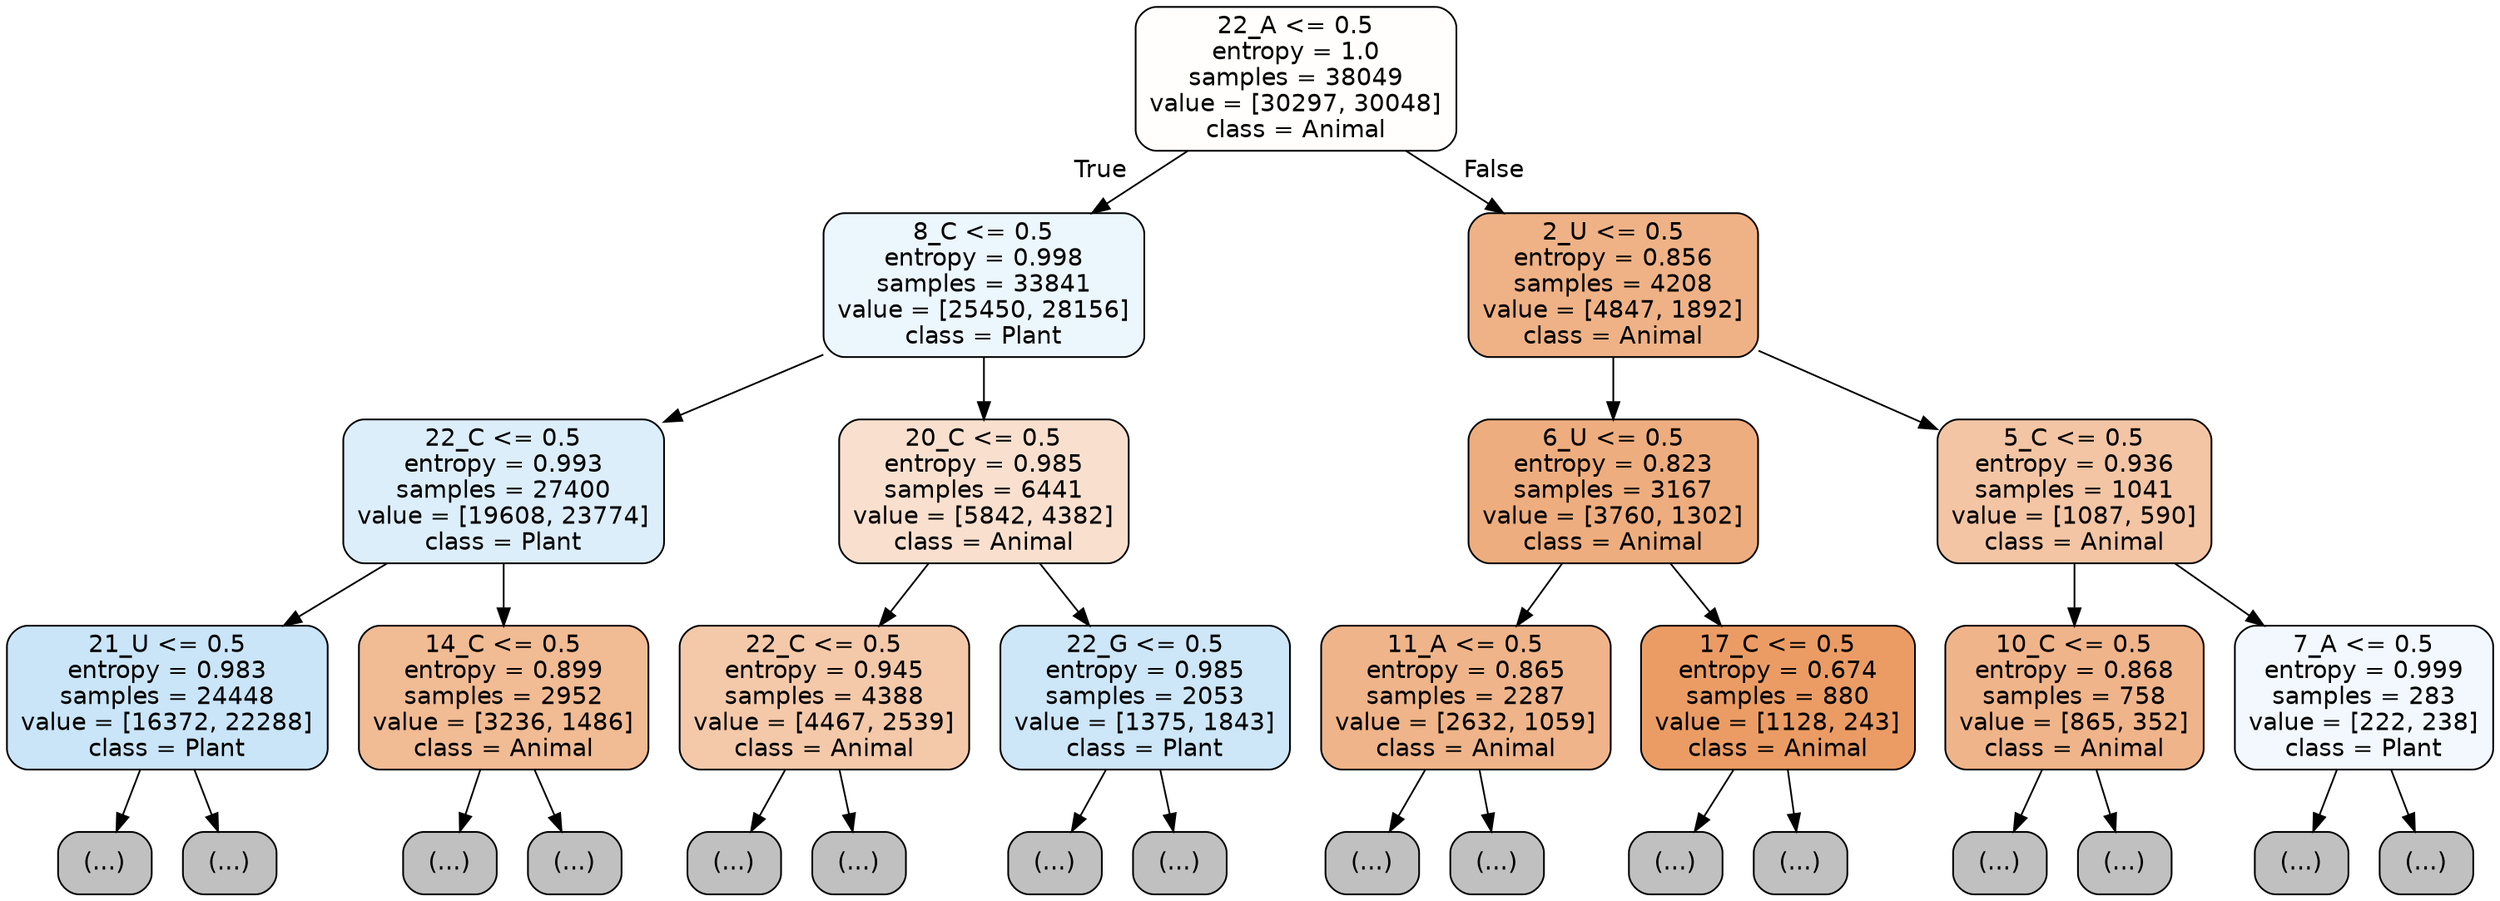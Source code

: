 digraph Tree {
node [shape=box, style="filled, rounded", color="black", fontname="helvetica"] ;
edge [fontname="helvetica"] ;
0 [label="22_A <= 0.5\nentropy = 1.0\nsamples = 38049\nvalue = [30297, 30048]\nclass = Animal", fillcolor="#fffefd"] ;
1 [label="8_C <= 0.5\nentropy = 0.998\nsamples = 33841\nvalue = [25450, 28156]\nclass = Plant", fillcolor="#ecf6fd"] ;
0 -> 1 [labeldistance=2.5, labelangle=45, headlabel="True"] ;
2 [label="22_C <= 0.5\nentropy = 0.993\nsamples = 27400\nvalue = [19608, 23774]\nclass = Plant", fillcolor="#dceefa"] ;
1 -> 2 ;
3 [label="21_U <= 0.5\nentropy = 0.983\nsamples = 24448\nvalue = [16372, 22288]\nclass = Plant", fillcolor="#cae5f8"] ;
2 -> 3 ;
4 [label="(...)", fillcolor="#C0C0C0"] ;
3 -> 4 ;
7849 [label="(...)", fillcolor="#C0C0C0"] ;
3 -> 7849 ;
10154 [label="14_C <= 0.5\nentropy = 0.899\nsamples = 2952\nvalue = [3236, 1486]\nclass = Animal", fillcolor="#f1bb94"] ;
2 -> 10154 ;
10155 [label="(...)", fillcolor="#C0C0C0"] ;
10154 -> 10155 ;
11300 [label="(...)", fillcolor="#C0C0C0"] ;
10154 -> 11300 ;
11641 [label="20_C <= 0.5\nentropy = 0.985\nsamples = 6441\nvalue = [5842, 4382]\nclass = Animal", fillcolor="#f9e0ce"] ;
1 -> 11641 ;
11642 [label="22_C <= 0.5\nentropy = 0.945\nsamples = 4388\nvalue = [4467, 2539]\nclass = Animal", fillcolor="#f4c9aa"] ;
11641 -> 11642 ;
11643 [label="(...)", fillcolor="#C0C0C0"] ;
11642 -> 11643 ;
13758 [label="(...)", fillcolor="#C0C0C0"] ;
11642 -> 13758 ;
14093 [label="22_G <= 0.5\nentropy = 0.985\nsamples = 2053\nvalue = [1375, 1843]\nclass = Plant", fillcolor="#cde6f8"] ;
11641 -> 14093 ;
14094 [label="(...)", fillcolor="#C0C0C0"] ;
14093 -> 14094 ;
14845 [label="(...)", fillcolor="#C0C0C0"] ;
14093 -> 14845 ;
14986 [label="2_U <= 0.5\nentropy = 0.856\nsamples = 4208\nvalue = [4847, 1892]\nclass = Animal", fillcolor="#efb286"] ;
0 -> 14986 [labeldistance=2.5, labelangle=-45, headlabel="False"] ;
14987 [label="6_U <= 0.5\nentropy = 0.823\nsamples = 3167\nvalue = [3760, 1302]\nclass = Animal", fillcolor="#eead7e"] ;
14986 -> 14987 ;
14988 [label="11_A <= 0.5\nentropy = 0.865\nsamples = 2287\nvalue = [2632, 1059]\nclass = Animal", fillcolor="#efb489"] ;
14987 -> 14988 ;
14989 [label="(...)", fillcolor="#C0C0C0"] ;
14988 -> 14989 ;
15818 [label="(...)", fillcolor="#C0C0C0"] ;
14988 -> 15818 ;
16093 [label="17_C <= 0.5\nentropy = 0.674\nsamples = 880\nvalue = [1128, 243]\nclass = Animal", fillcolor="#eb9c64"] ;
14987 -> 16093 ;
16094 [label="(...)", fillcolor="#C0C0C0"] ;
16093 -> 16094 ;
16359 [label="(...)", fillcolor="#C0C0C0"] ;
16093 -> 16359 ;
16456 [label="5_C <= 0.5\nentropy = 0.936\nsamples = 1041\nvalue = [1087, 590]\nclass = Animal", fillcolor="#f3c5a4"] ;
14986 -> 16456 ;
16457 [label="10_C <= 0.5\nentropy = 0.868\nsamples = 758\nvalue = [865, 352]\nclass = Animal", fillcolor="#f0b48a"] ;
16456 -> 16457 ;
16458 [label="(...)", fillcolor="#C0C0C0"] ;
16457 -> 16458 ;
16739 [label="(...)", fillcolor="#C0C0C0"] ;
16457 -> 16739 ;
16844 [label="7_A <= 0.5\nentropy = 0.999\nsamples = 283\nvalue = [222, 238]\nclass = Plant", fillcolor="#f2f8fd"] ;
16456 -> 16844 ;
16845 [label="(...)", fillcolor="#C0C0C0"] ;
16844 -> 16845 ;
16910 [label="(...)", fillcolor="#C0C0C0"] ;
16844 -> 16910 ;
}